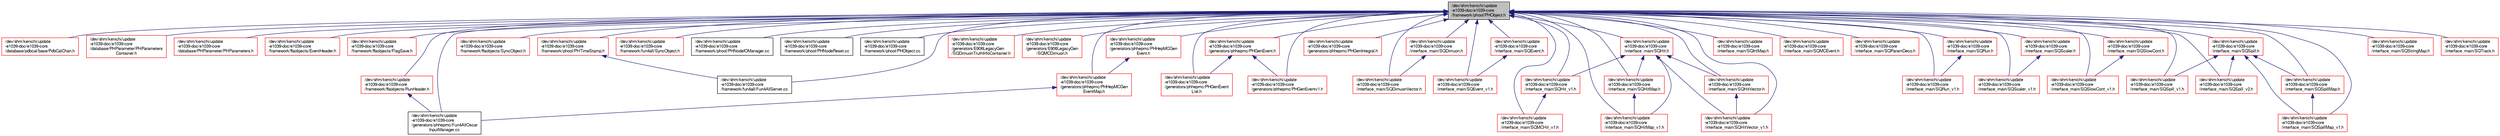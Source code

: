 digraph "/dev/shm/kenichi/update-e1039-doc/e1039-core/framework/phool/PHObject.h"
{
  bgcolor="transparent";
  edge [fontname="FreeSans",fontsize="10",labelfontname="FreeSans",labelfontsize="10"];
  node [fontname="FreeSans",fontsize="10",shape=record];
  Node1 [label="/dev/shm/kenichi/update\l-e1039-doc/e1039-core\l/framework/phool/PHObject.h",height=0.2,width=0.4,color="black", fillcolor="grey75", style="filled" fontcolor="black"];
  Node1 -> Node2 [dir="back",color="midnightblue",fontsize="10",style="solid",fontname="FreeSans"];
  Node2 [label="/dev/shm/kenichi/update\l-e1039-doc/e1039-core\l/database/pdbcal/base/PdbCalChan.h",height=0.2,width=0.4,color="red",URL="$dd/db8/PdbCalChan_8h.html"];
  Node1 -> Node3 [dir="back",color="midnightblue",fontsize="10",style="solid",fontname="FreeSans"];
  Node3 [label="/dev/shm/kenichi/update\l-e1039-doc/e1039-core\l/database/PHParameter/PHParameters\lContainer.h",height=0.2,width=0.4,color="red",URL="$dd/d9c/PHParametersContainer_8h.html"];
  Node1 -> Node4 [dir="back",color="midnightblue",fontsize="10",style="solid",fontname="FreeSans"];
  Node4 [label="/dev/shm/kenichi/update\l-e1039-doc/e1039-core\l/database/PHParameter/PHParameters.h",height=0.2,width=0.4,color="red",URL="$d1/d23/PHParameters_8h.html"];
  Node1 -> Node5 [dir="back",color="midnightblue",fontsize="10",style="solid",fontname="FreeSans"];
  Node5 [label="/dev/shm/kenichi/update\l-e1039-doc/e1039-core\l/framework/ffaobjects/EventHeader.h",height=0.2,width=0.4,color="red",URL="$d5/d61/EventHeader_8h.html"];
  Node1 -> Node6 [dir="back",color="midnightblue",fontsize="10",style="solid",fontname="FreeSans"];
  Node6 [label="/dev/shm/kenichi/update\l-e1039-doc/e1039-core\l/framework/ffaobjects/FlagSave.h",height=0.2,width=0.4,color="red",URL="$da/dd0/FlagSave_8h.html"];
  Node1 -> Node7 [dir="back",color="midnightblue",fontsize="10",style="solid",fontname="FreeSans"];
  Node7 [label="/dev/shm/kenichi/update\l-e1039-doc/e1039-core\l/framework/ffaobjects/RunHeader.h",height=0.2,width=0.4,color="red",URL="$da/d61/RunHeader_8h.html"];
  Node7 -> Node8 [dir="back",color="midnightblue",fontsize="10",style="solid",fontname="FreeSans"];
  Node8 [label="/dev/shm/kenichi/update\l-e1039-doc/e1039-core\l/generators/phhepmc/Fun4AllOscar\lInputManager.cc",height=0.2,width=0.4,color="black",URL="$db/dbe/Fun4AllOscarInputManager_8cc.html"];
  Node1 -> Node9 [dir="back",color="midnightblue",fontsize="10",style="solid",fontname="FreeSans"];
  Node9 [label="/dev/shm/kenichi/update\l-e1039-doc/e1039-core\l/framework/ffaobjects/SyncObject.h",height=0.2,width=0.4,color="red",URL="$da/de1/ffaobjects_2SyncObject_8h.html"];
  Node1 -> Node10 [dir="back",color="midnightblue",fontsize="10",style="solid",fontname="FreeSans"];
  Node10 [label="/dev/shm/kenichi/update\l-e1039-doc/e1039-core\l/framework/fun4all/Fun4AllServer.cc",height=0.2,width=0.4,color="black",URL="$d8/d7a/Fun4AllServer_8cc.html"];
  Node1 -> Node11 [dir="back",color="midnightblue",fontsize="10",style="solid",fontname="FreeSans"];
  Node11 [label="/dev/shm/kenichi/update\l-e1039-doc/e1039-core\l/framework/fun4all/SyncObject.h",height=0.2,width=0.4,color="red",URL="$d0/dd4/fun4all_2SyncObject_8h.html"];
  Node1 -> Node12 [dir="back",color="midnightblue",fontsize="10",style="solid",fontname="FreeSans"];
  Node12 [label="/dev/shm/kenichi/update\l-e1039-doc/e1039-core\l/framework/phool/PHNodeIOManager.cc",height=0.2,width=0.4,color="black",URL="$d7/d32/PHNodeIOManager_8cc.html"];
  Node1 -> Node13 [dir="back",color="midnightblue",fontsize="10",style="solid",fontname="FreeSans"];
  Node13 [label="/dev/shm/kenichi/update\l-e1039-doc/e1039-core\l/framework/phool/PHNodeReset.cc",height=0.2,width=0.4,color="black",URL="$dc/d01/PHNodeReset_8cc.html"];
  Node1 -> Node14 [dir="back",color="midnightblue",fontsize="10",style="solid",fontname="FreeSans"];
  Node14 [label="/dev/shm/kenichi/update\l-e1039-doc/e1039-core\l/framework/phool/PHObject.cc",height=0.2,width=0.4,color="black",URL="$d4/d2b/PHObject_8cc.html"];
  Node1 -> Node15 [dir="back",color="midnightblue",fontsize="10",style="solid",fontname="FreeSans"];
  Node15 [label="/dev/shm/kenichi/update\l-e1039-doc/e1039-core\l/framework/phool/PHTimeStamp.h",height=0.2,width=0.4,color="red",URL="$da/d32/PHTimeStamp_8h.html"];
  Node15 -> Node10 [dir="back",color="midnightblue",fontsize="10",style="solid",fontname="FreeSans"];
  Node1 -> Node16 [dir="back",color="midnightblue",fontsize="10",style="solid",fontname="FreeSans"];
  Node16 [label="/dev/shm/kenichi/update\l-e1039-doc/e1039-core\l/generators/E906LegacyGen\l/SQDimuonTruthInfoContainer.h",height=0.2,width=0.4,color="red",URL="$df/df2/SQDimuonTruthInfoContainer_8h.html"];
  Node1 -> Node17 [dir="back",color="midnightblue",fontsize="10",style="solid",fontname="FreeSans"];
  Node17 [label="/dev/shm/kenichi/update\l-e1039-doc/e1039-core\l/generators/E906LegacyGen\l/SQMCDimuon.h",height=0.2,width=0.4,color="red",URL="$d6/dbb/SQMCDimuon_8h.html"];
  Node1 -> Node18 [dir="back",color="midnightblue",fontsize="10",style="solid",fontname="FreeSans"];
  Node18 [label="/dev/shm/kenichi/update\l-e1039-doc/e1039-core\l/generators/phhepmc/PHHepMCGen\lEvent.h",height=0.2,width=0.4,color="red",URL="$d3/d8c/PHHepMCGenEvent_8h.html"];
  Node18 -> Node19 [dir="back",color="midnightblue",fontsize="10",style="solid",fontname="FreeSans"];
  Node19 [label="/dev/shm/kenichi/update\l-e1039-doc/e1039-core\l/generators/phhepmc/PHHepMCGen\lEventMap.h",height=0.2,width=0.4,color="red",URL="$d4/dd2/PHHepMCGenEventMap_8h.html"];
  Node19 -> Node8 [dir="back",color="midnightblue",fontsize="10",style="solid",fontname="FreeSans"];
  Node1 -> Node19 [dir="back",color="midnightblue",fontsize="10",style="solid",fontname="FreeSans"];
  Node1 -> Node8 [dir="back",color="midnightblue",fontsize="10",style="solid",fontname="FreeSans"];
  Node1 -> Node20 [dir="back",color="midnightblue",fontsize="10",style="solid",fontname="FreeSans"];
  Node20 [label="/dev/shm/kenichi/update\l-e1039-doc/e1039-core\l/generators/phhepmc/PHGenEvent.h",height=0.2,width=0.4,color="red",URL="$db/d87/PHGenEvent_8h.html"];
  Node20 -> Node21 [dir="back",color="midnightblue",fontsize="10",style="solid",fontname="FreeSans"];
  Node21 [label="/dev/shm/kenichi/update\l-e1039-doc/e1039-core\l/generators/phhepmc/PHGenEvent\lList.h",height=0.2,width=0.4,color="red",URL="$df/d6e/PHGenEventList_8h.html"];
  Node20 -> Node22 [dir="back",color="midnightblue",fontsize="10",style="solid",fontname="FreeSans"];
  Node22 [label="/dev/shm/kenichi/update\l-e1039-doc/e1039-core\l/generators/phhepmc/PHGenEventv1.h",height=0.2,width=0.4,color="red",URL="$df/dd5/PHGenEventv1_8h.html"];
  Node1 -> Node21 [dir="back",color="midnightblue",fontsize="10",style="solid",fontname="FreeSans"];
  Node1 -> Node22 [dir="back",color="midnightblue",fontsize="10",style="solid",fontname="FreeSans"];
  Node1 -> Node23 [dir="back",color="midnightblue",fontsize="10",style="solid",fontname="FreeSans"];
  Node23 [label="/dev/shm/kenichi/update\l-e1039-doc/e1039-core\l/generators/phhepmc/PHGenIntegral.h",height=0.2,width=0.4,color="red",URL="$d2/dfd/PHGenIntegral_8h.html"];
  Node1 -> Node24 [dir="back",color="midnightblue",fontsize="10",style="solid",fontname="FreeSans"];
  Node24 [label="/dev/shm/kenichi/update\l-e1039-doc/e1039-core\l/interface_main/SQDimuon.h",height=0.2,width=0.4,color="red",URL="$d5/d78/SQDimuon_8h.html"];
  Node24 -> Node25 [dir="back",color="midnightblue",fontsize="10",style="solid",fontname="FreeSans"];
  Node25 [label="/dev/shm/kenichi/update\l-e1039-doc/e1039-core\l/interface_main/SQDimuonVector.h",height=0.2,width=0.4,color="red",URL="$d7/d21/SQDimuonVector_8h.html"];
  Node1 -> Node25 [dir="back",color="midnightblue",fontsize="10",style="solid",fontname="FreeSans"];
  Node1 -> Node26 [dir="back",color="midnightblue",fontsize="10",style="solid",fontname="FreeSans"];
  Node26 [label="/dev/shm/kenichi/update\l-e1039-doc/e1039-core\l/interface_main/SQEvent.h",height=0.2,width=0.4,color="red",URL="$d0/db5/SQEvent_8h.html"];
  Node26 -> Node27 [dir="back",color="midnightblue",fontsize="10",style="solid",fontname="FreeSans"];
  Node27 [label="/dev/shm/kenichi/update\l-e1039-doc/e1039-core\l/interface_main/SQEvent_v1.h",height=0.2,width=0.4,color="red",URL="$db/d0d/SQEvent__v1_8h.html"];
  Node1 -> Node27 [dir="back",color="midnightblue",fontsize="10",style="solid",fontname="FreeSans"];
  Node1 -> Node28 [dir="back",color="midnightblue",fontsize="10",style="solid",fontname="FreeSans"];
  Node28 [label="/dev/shm/kenichi/update\l-e1039-doc/e1039-core\l/interface_main/SQHit.h",height=0.2,width=0.4,color="red",URL="$d1/ddf/SQHit_8h.html"];
  Node28 -> Node29 [dir="back",color="midnightblue",fontsize="10",style="solid",fontname="FreeSans"];
  Node29 [label="/dev/shm/kenichi/update\l-e1039-doc/e1039-core\l/interface_main/SQHit_v1.h",height=0.2,width=0.4,color="red",URL="$d7/d3e/SQHit__v1_8h.html"];
  Node29 -> Node30 [dir="back",color="midnightblue",fontsize="10",style="solid",fontname="FreeSans"];
  Node30 [label="/dev/shm/kenichi/update\l-e1039-doc/e1039-core\l/interface_main/SQMCHit_v1.h",height=0.2,width=0.4,color="red",URL="$d9/dc5/SQMCHit__v1_8h.html"];
  Node28 -> Node31 [dir="back",color="midnightblue",fontsize="10",style="solid",fontname="FreeSans"];
  Node31 [label="/dev/shm/kenichi/update\l-e1039-doc/e1039-core\l/interface_main/SQHitMap.h",height=0.2,width=0.4,color="red",URL="$df/d01/SQHitMap_8h.html"];
  Node31 -> Node32 [dir="back",color="midnightblue",fontsize="10",style="solid",fontname="FreeSans"];
  Node32 [label="/dev/shm/kenichi/update\l-e1039-doc/e1039-core\l/interface_main/SQHitMap_v1.h",height=0.2,width=0.4,color="red",URL="$d8/d2f/SQHitMap__v1_8h.html"];
  Node28 -> Node32 [dir="back",color="midnightblue",fontsize="10",style="solid",fontname="FreeSans"];
  Node28 -> Node33 [dir="back",color="midnightblue",fontsize="10",style="solid",fontname="FreeSans"];
  Node33 [label="/dev/shm/kenichi/update\l-e1039-doc/e1039-core\l/interface_main/SQHitVector.h",height=0.2,width=0.4,color="red",URL="$db/ddd/SQHitVector_8h.html"];
  Node33 -> Node34 [dir="back",color="midnightblue",fontsize="10",style="solid",fontname="FreeSans"];
  Node34 [label="/dev/shm/kenichi/update\l-e1039-doc/e1039-core\l/interface_main/SQHitVector_v1.h",height=0.2,width=0.4,color="red",URL="$d2/dec/SQHitVector__v1_8h.html"];
  Node28 -> Node34 [dir="back",color="midnightblue",fontsize="10",style="solid",fontname="FreeSans"];
  Node1 -> Node29 [dir="back",color="midnightblue",fontsize="10",style="solid",fontname="FreeSans"];
  Node1 -> Node31 [dir="back",color="midnightblue",fontsize="10",style="solid",fontname="FreeSans"];
  Node1 -> Node32 [dir="back",color="midnightblue",fontsize="10",style="solid",fontname="FreeSans"];
  Node1 -> Node33 [dir="back",color="midnightblue",fontsize="10",style="solid",fontname="FreeSans"];
  Node1 -> Node34 [dir="back",color="midnightblue",fontsize="10",style="solid",fontname="FreeSans"];
  Node1 -> Node35 [dir="back",color="midnightblue",fontsize="10",style="solid",fontname="FreeSans"];
  Node35 [label="/dev/shm/kenichi/update\l-e1039-doc/e1039-core\l/interface_main/SQIntMap.h",height=0.2,width=0.4,color="red",URL="$d1/d4d/SQIntMap_8h.html"];
  Node1 -> Node36 [dir="back",color="midnightblue",fontsize="10",style="solid",fontname="FreeSans"];
  Node36 [label="/dev/shm/kenichi/update\l-e1039-doc/e1039-core\l/interface_main/SQMCEvent.h",height=0.2,width=0.4,color="red",URL="$d4/d54/SQMCEvent_8h.html"];
  Node1 -> Node30 [dir="back",color="midnightblue",fontsize="10",style="solid",fontname="FreeSans"];
  Node1 -> Node37 [dir="back",color="midnightblue",fontsize="10",style="solid",fontname="FreeSans"];
  Node37 [label="/dev/shm/kenichi/update\l-e1039-doc/e1039-core\l/interface_main/SQParamDeco.h",height=0.2,width=0.4,color="red",URL="$db/d59/SQParamDeco_8h.html"];
  Node1 -> Node38 [dir="back",color="midnightblue",fontsize="10",style="solid",fontname="FreeSans"];
  Node38 [label="/dev/shm/kenichi/update\l-e1039-doc/e1039-core\l/interface_main/SQRun.h",height=0.2,width=0.4,color="red",URL="$de/d59/SQRun_8h.html"];
  Node38 -> Node39 [dir="back",color="midnightblue",fontsize="10",style="solid",fontname="FreeSans"];
  Node39 [label="/dev/shm/kenichi/update\l-e1039-doc/e1039-core\l/interface_main/SQRun_v1.h",height=0.2,width=0.4,color="red",URL="$d9/d38/SQRun__v1_8h.html"];
  Node1 -> Node39 [dir="back",color="midnightblue",fontsize="10",style="solid",fontname="FreeSans"];
  Node1 -> Node40 [dir="back",color="midnightblue",fontsize="10",style="solid",fontname="FreeSans"];
  Node40 [label="/dev/shm/kenichi/update\l-e1039-doc/e1039-core\l/interface_main/SQScaler.h",height=0.2,width=0.4,color="red",URL="$d0/dd5/SQScaler_8h.html"];
  Node40 -> Node41 [dir="back",color="midnightblue",fontsize="10",style="solid",fontname="FreeSans"];
  Node41 [label="/dev/shm/kenichi/update\l-e1039-doc/e1039-core\l/interface_main/SQScaler_v1.h",height=0.2,width=0.4,color="red",URL="$de/dd0/SQScaler__v1_8h.html"];
  Node1 -> Node41 [dir="back",color="midnightblue",fontsize="10",style="solid",fontname="FreeSans"];
  Node1 -> Node42 [dir="back",color="midnightblue",fontsize="10",style="solid",fontname="FreeSans"];
  Node42 [label="/dev/shm/kenichi/update\l-e1039-doc/e1039-core\l/interface_main/SQSlowCont.h",height=0.2,width=0.4,color="red",URL="$db/d64/SQSlowCont_8h.html"];
  Node42 -> Node43 [dir="back",color="midnightblue",fontsize="10",style="solid",fontname="FreeSans"];
  Node43 [label="/dev/shm/kenichi/update\l-e1039-doc/e1039-core\l/interface_main/SQSlowCont_v1.h",height=0.2,width=0.4,color="red",URL="$dc/d21/SQSlowCont__v1_8h.html"];
  Node1 -> Node43 [dir="back",color="midnightblue",fontsize="10",style="solid",fontname="FreeSans"];
  Node1 -> Node44 [dir="back",color="midnightblue",fontsize="10",style="solid",fontname="FreeSans"];
  Node44 [label="/dev/shm/kenichi/update\l-e1039-doc/e1039-core\l/interface_main/SQSpill.h",height=0.2,width=0.4,color="red",URL="$d0/dd6/SQSpill_8h.html"];
  Node44 -> Node45 [dir="back",color="midnightblue",fontsize="10",style="solid",fontname="FreeSans"];
  Node45 [label="/dev/shm/kenichi/update\l-e1039-doc/e1039-core\l/interface_main/SQSpill_v1.h",height=0.2,width=0.4,color="red",URL="$dd/df4/SQSpill__v1_8h.html"];
  Node44 -> Node46 [dir="back",color="midnightblue",fontsize="10",style="solid",fontname="FreeSans"];
  Node46 [label="/dev/shm/kenichi/update\l-e1039-doc/e1039-core\l/interface_main/SQSpill_v2.h",height=0.2,width=0.4,color="red",URL="$d6/d9f/SQSpill__v2_8h.html"];
  Node44 -> Node47 [dir="back",color="midnightblue",fontsize="10",style="solid",fontname="FreeSans"];
  Node47 [label="/dev/shm/kenichi/update\l-e1039-doc/e1039-core\l/interface_main/SQSpillMap.h",height=0.2,width=0.4,color="red",URL="$db/d81/SQSpillMap_8h.html"];
  Node47 -> Node48 [dir="back",color="midnightblue",fontsize="10",style="solid",fontname="FreeSans"];
  Node48 [label="/dev/shm/kenichi/update\l-e1039-doc/e1039-core\l/interface_main/SQSpillMap_v1.h",height=0.2,width=0.4,color="red",URL="$da/d0e/SQSpillMap__v1_8h.html"];
  Node44 -> Node48 [dir="back",color="midnightblue",fontsize="10",style="solid",fontname="FreeSans"];
  Node1 -> Node45 [dir="back",color="midnightblue",fontsize="10",style="solid",fontname="FreeSans"];
  Node1 -> Node46 [dir="back",color="midnightblue",fontsize="10",style="solid",fontname="FreeSans"];
  Node1 -> Node49 [dir="back",color="midnightblue",fontsize="10",style="solid",fontname="FreeSans"];
  Node49 [label="/dev/shm/kenichi/update\l-e1039-doc/e1039-core\l/interface_main/SQStringMap.h",height=0.2,width=0.4,color="red",URL="$d7/d7e/SQStringMap_8h.html"];
  Node1 -> Node47 [dir="back",color="midnightblue",fontsize="10",style="solid",fontname="FreeSans"];
  Node1 -> Node48 [dir="back",color="midnightblue",fontsize="10",style="solid",fontname="FreeSans"];
  Node1 -> Node50 [dir="back",color="midnightblue",fontsize="10",style="solid",fontname="FreeSans"];
  Node50 [label="/dev/shm/kenichi/update\l-e1039-doc/e1039-core\l/interface_main/SQTrack.h",height=0.2,width=0.4,color="red",URL="$d7/da7/SQTrack_8h.html"];
}
